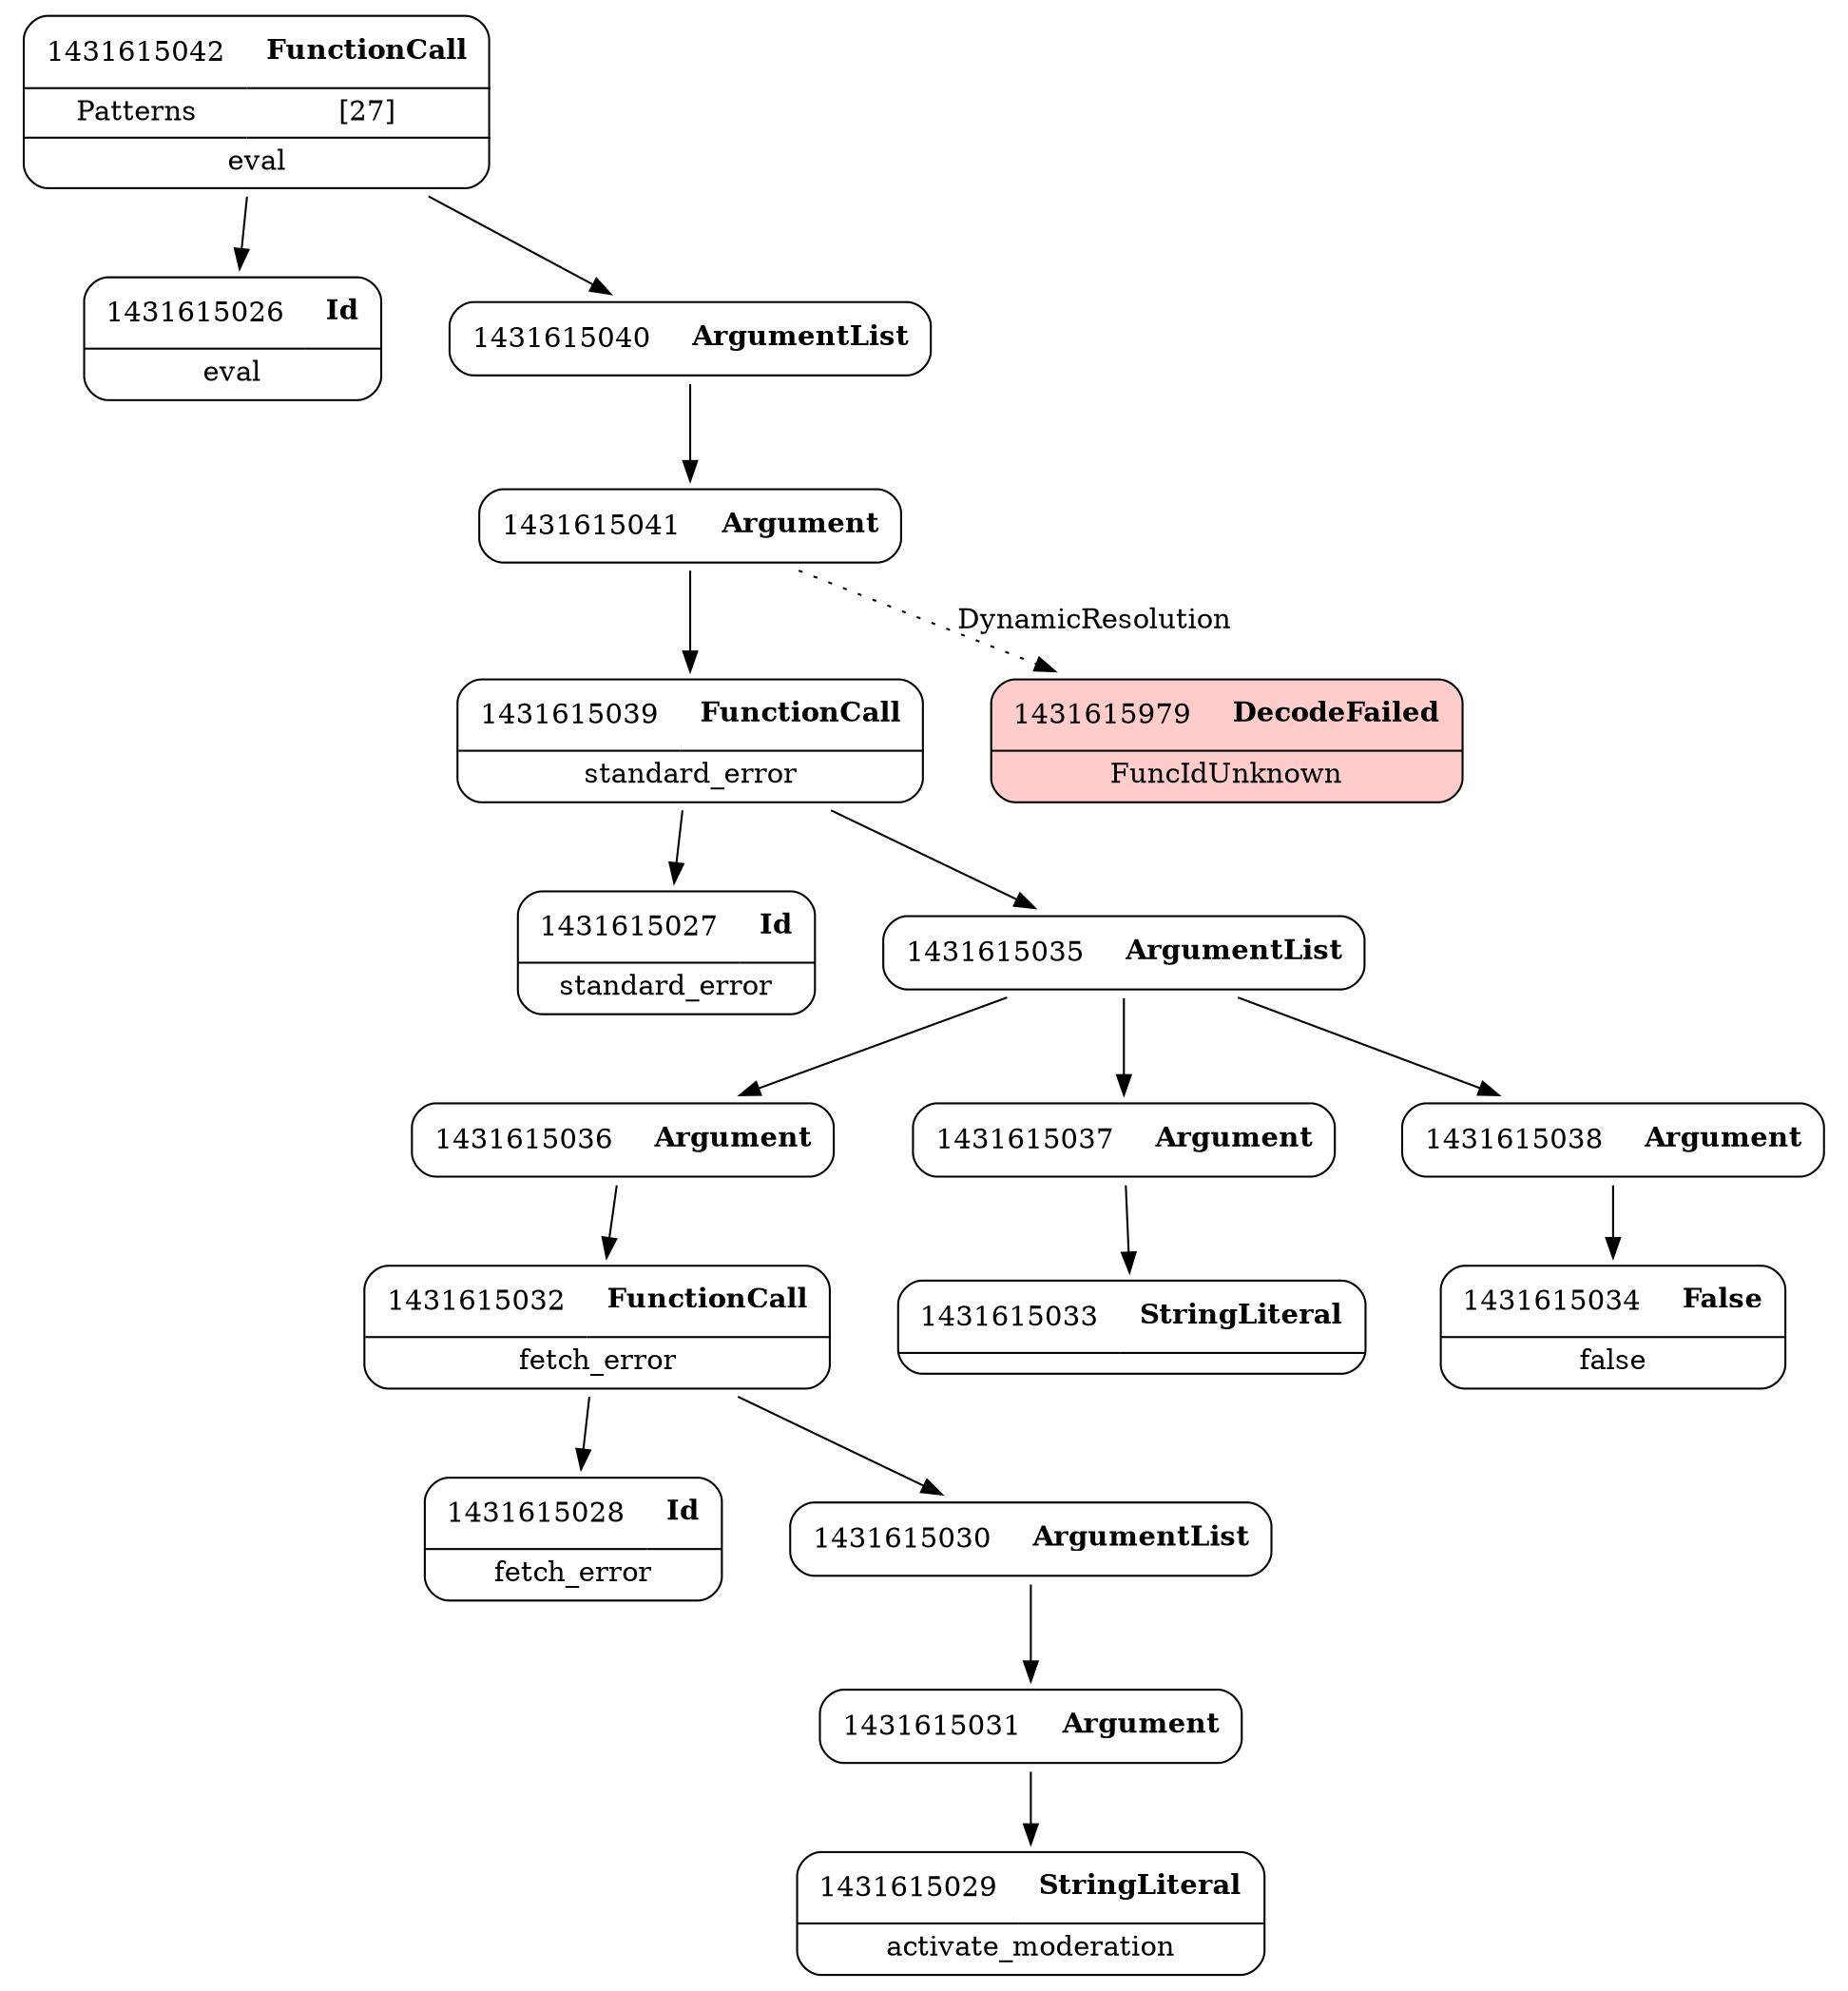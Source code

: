 digraph ast {
node [shape=none];
1431615028 [label=<<TABLE border='1' cellspacing='0' cellpadding='10' style='rounded' ><TR><TD border='0'>1431615028</TD><TD border='0'><B>Id</B></TD></TR><HR/><TR><TD border='0' cellpadding='5' colspan='2'>fetch_error</TD></TR></TABLE>>];
1431615029 [label=<<TABLE border='1' cellspacing='0' cellpadding='10' style='rounded' ><TR><TD border='0'>1431615029</TD><TD border='0'><B>StringLiteral</B></TD></TR><HR/><TR><TD border='0' cellpadding='5' colspan='2'>activate_moderation</TD></TR></TABLE>>];
1431615030 [label=<<TABLE border='1' cellspacing='0' cellpadding='10' style='rounded' ><TR><TD border='0'>1431615030</TD><TD border='0'><B>ArgumentList</B></TD></TR></TABLE>>];
1431615030 -> 1431615031 [weight=2];
1431615031 [label=<<TABLE border='1' cellspacing='0' cellpadding='10' style='rounded' ><TR><TD border='0'>1431615031</TD><TD border='0'><B>Argument</B></TD></TR></TABLE>>];
1431615031 -> 1431615029 [weight=2];
1431615026 [label=<<TABLE border='1' cellspacing='0' cellpadding='10' style='rounded' ><TR><TD border='0'>1431615026</TD><TD border='0'><B>Id</B></TD></TR><HR/><TR><TD border='0' cellpadding='5' colspan='2'>eval</TD></TR></TABLE>>];
1431615027 [label=<<TABLE border='1' cellspacing='0' cellpadding='10' style='rounded' ><TR><TD border='0'>1431615027</TD><TD border='0'><B>Id</B></TD></TR><HR/><TR><TD border='0' cellpadding='5' colspan='2'>standard_error</TD></TR></TABLE>>];
1431615036 [label=<<TABLE border='1' cellspacing='0' cellpadding='10' style='rounded' ><TR><TD border='0'>1431615036</TD><TD border='0'><B>Argument</B></TD></TR></TABLE>>];
1431615036 -> 1431615032 [weight=2];
1431615037 [label=<<TABLE border='1' cellspacing='0' cellpadding='10' style='rounded' ><TR><TD border='0'>1431615037</TD><TD border='0'><B>Argument</B></TD></TR></TABLE>>];
1431615037 -> 1431615033 [weight=2];
1431615038 [label=<<TABLE border='1' cellspacing='0' cellpadding='10' style='rounded' ><TR><TD border='0'>1431615038</TD><TD border='0'><B>Argument</B></TD></TR></TABLE>>];
1431615038 -> 1431615034 [weight=2];
1431615039 [label=<<TABLE border='1' cellspacing='0' cellpadding='10' style='rounded' ><TR><TD border='0'>1431615039</TD><TD border='0'><B>FunctionCall</B></TD></TR><HR/><TR><TD border='0' cellpadding='5' colspan='2'>standard_error</TD></TR></TABLE>>];
1431615039 -> 1431615027 [weight=2];
1431615039 -> 1431615035 [weight=2];
1431615032 [label=<<TABLE border='1' cellspacing='0' cellpadding='10' style='rounded' ><TR><TD border='0'>1431615032</TD><TD border='0'><B>FunctionCall</B></TD></TR><HR/><TR><TD border='0' cellpadding='5' colspan='2'>fetch_error</TD></TR></TABLE>>];
1431615032 -> 1431615028 [weight=2];
1431615032 -> 1431615030 [weight=2];
1431615033 [label=<<TABLE border='1' cellspacing='0' cellpadding='10' style='rounded' ><TR><TD border='0'>1431615033</TD><TD border='0'><B>StringLiteral</B></TD></TR><HR/><TR><TD border='0' cellpadding='5' colspan='2'></TD></TR></TABLE>>];
1431615034 [label=<<TABLE border='1' cellspacing='0' cellpadding='10' style='rounded' ><TR><TD border='0'>1431615034</TD><TD border='0'><B>False</B></TD></TR><HR/><TR><TD border='0' cellpadding='5' colspan='2'>false</TD></TR></TABLE>>];
1431615035 [label=<<TABLE border='1' cellspacing='0' cellpadding='10' style='rounded' ><TR><TD border='0'>1431615035</TD><TD border='0'><B>ArgumentList</B></TD></TR></TABLE>>];
1431615035 -> 1431615036 [weight=2];
1431615035 -> 1431615037 [weight=2];
1431615035 -> 1431615038 [weight=2];
1431615040 [label=<<TABLE border='1' cellspacing='0' cellpadding='10' style='rounded' ><TR><TD border='0'>1431615040</TD><TD border='0'><B>ArgumentList</B></TD></TR></TABLE>>];
1431615040 -> 1431615041 [weight=2];
1431615041 [label=<<TABLE border='1' cellspacing='0' cellpadding='10' style='rounded' ><TR><TD border='0'>1431615041</TD><TD border='0'><B>Argument</B></TD></TR></TABLE>>];
1431615041 -> 1431615039 [weight=2];
1431615041 -> 1431615979 [style=dotted,label=DynamicResolution];
1431615042 [label=<<TABLE border='1' cellspacing='0' cellpadding='10' style='rounded' ><TR><TD border='0'>1431615042</TD><TD border='0'><B>FunctionCall</B></TD></TR><HR/><TR><TD border='0' cellpadding='5'>Patterns</TD><TD border='0' cellpadding='5'>[27]</TD></TR><HR/><TR><TD border='0' cellpadding='5' colspan='2'>eval</TD></TR></TABLE>>];
1431615042 -> 1431615026 [weight=2];
1431615042 -> 1431615040 [weight=2];
1431615979 [label=<<TABLE border='1' cellspacing='0' cellpadding='10' style='rounded' bgcolor='#FFCCCC' ><TR><TD border='0'>1431615979</TD><TD border='0'><B>DecodeFailed</B></TD></TR><HR/><TR><TD border='0' cellpadding='5' colspan='2'>FuncIdUnknown</TD></TR></TABLE>>];
}
